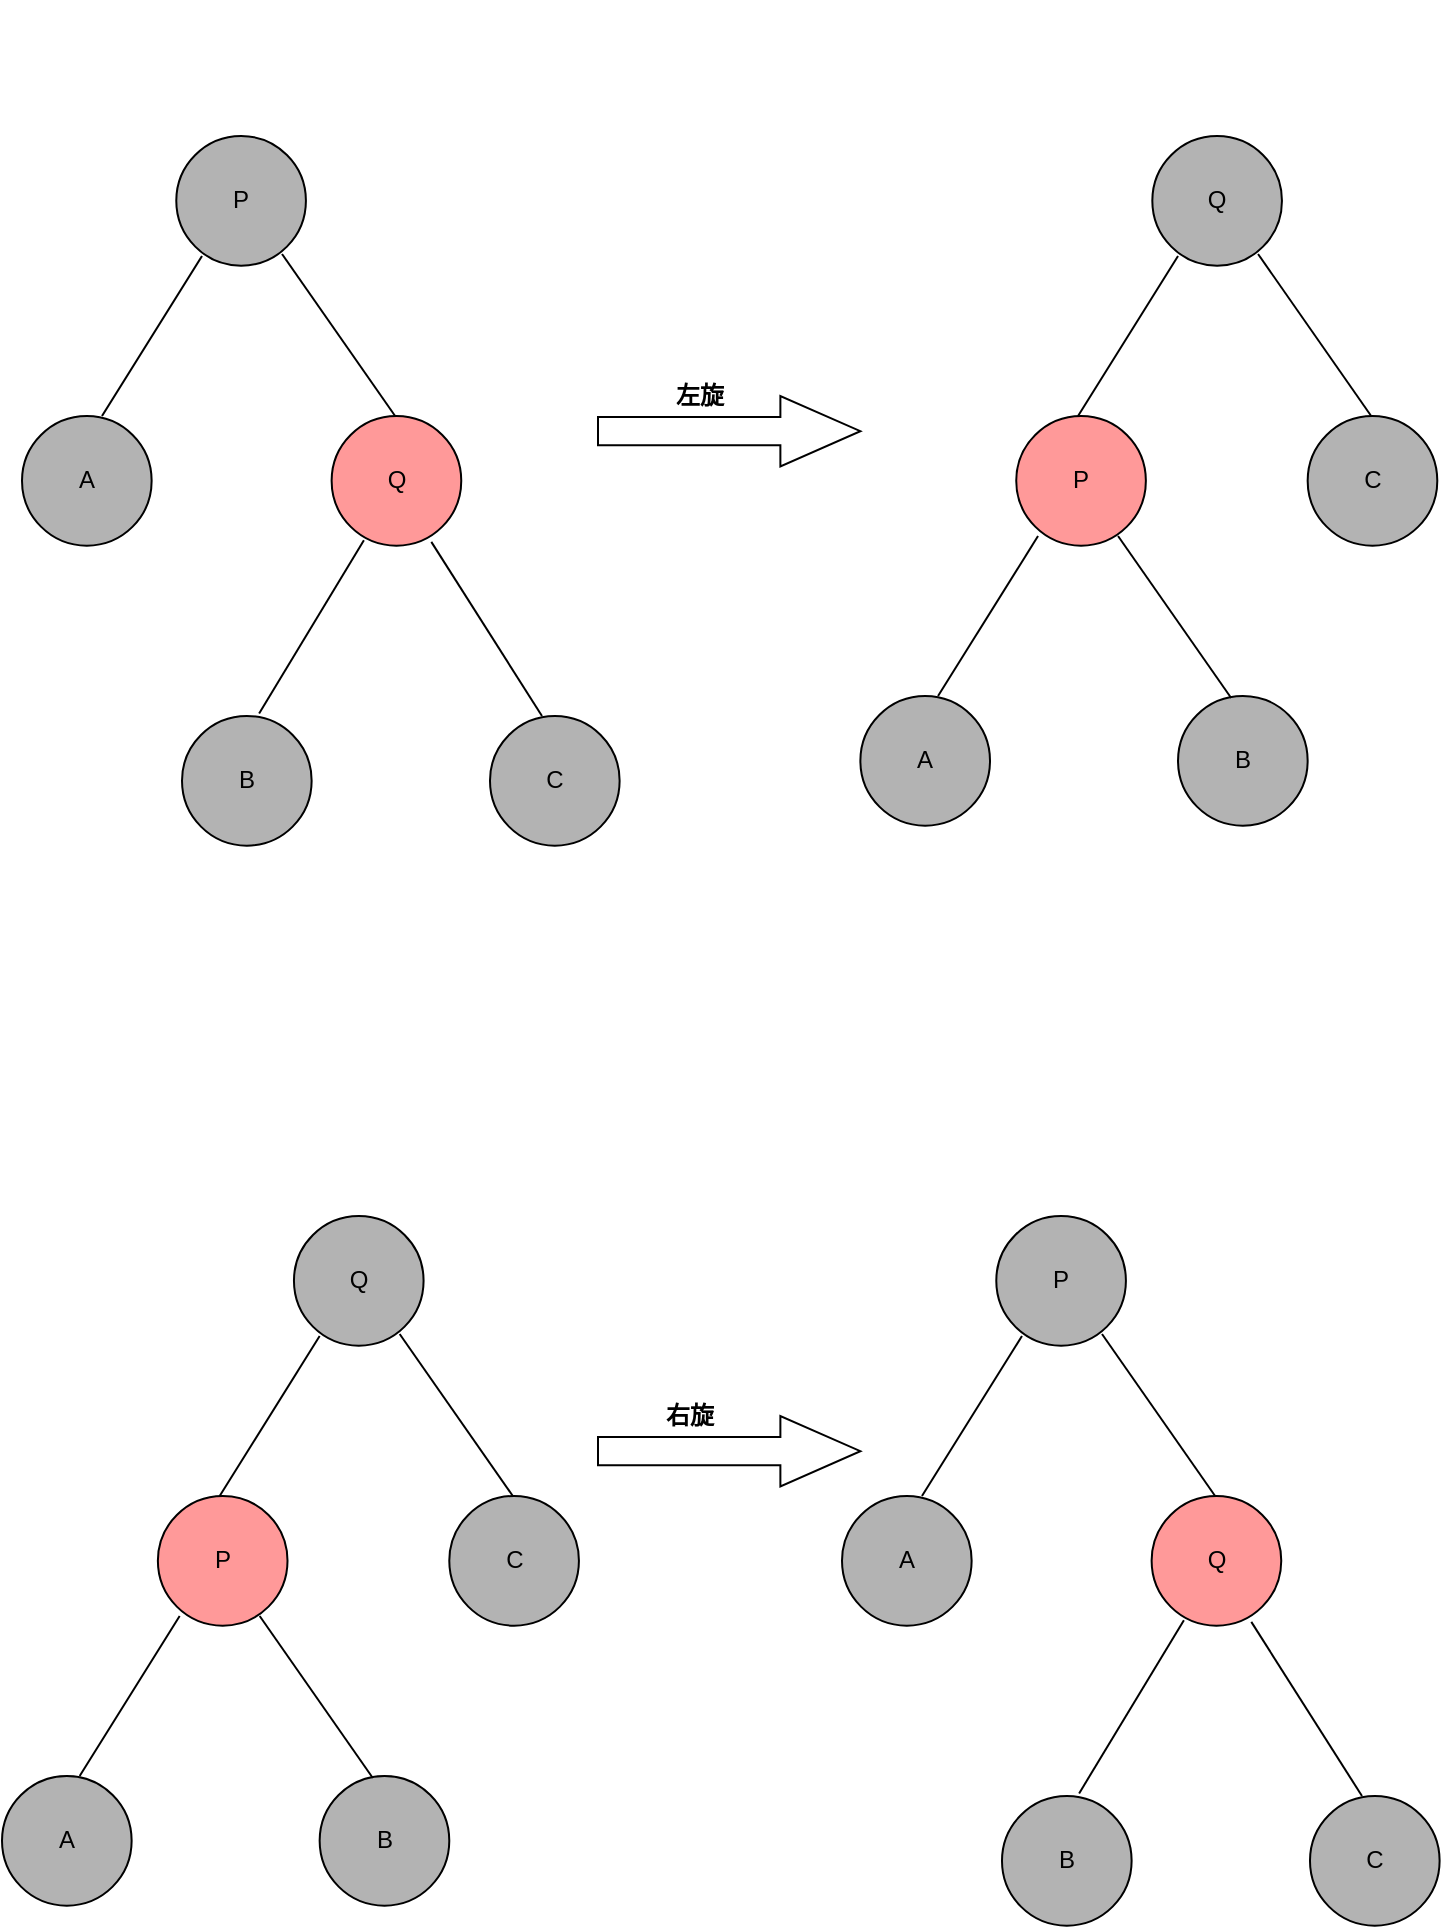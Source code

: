 <mxfile version="28.0.4">
  <diagram name="第 1 页" id="58FmTZklAoRn60iGRRlP">
    <mxGraphModel dx="1025" dy="447" grid="1" gridSize="10" guides="1" tooltips="1" connect="1" arrows="1" fold="1" page="1" pageScale="1" pageWidth="827" pageHeight="1169" math="0" shadow="0">
      <root>
        <mxCell id="0" />
        <mxCell id="1" parent="0" />
        <mxCell id="CFfK10hIsEC7NZSW-2Jd-2" style="edgeStyle=orthogonalEdgeStyle;rounded=0;orthogonalLoop=1;jettySize=auto;html=1;exitX=0.5;exitY=1;exitDx=0;exitDy=0;" edge="1" parent="1">
          <mxGeometry relative="1" as="geometry">
            <mxPoint x="261.67" y="60" as="sourcePoint" />
            <mxPoint x="261.67" y="60" as="targetPoint" />
          </mxGeometry>
        </mxCell>
        <mxCell id="CFfK10hIsEC7NZSW-2Jd-125" style="edgeStyle=orthogonalEdgeStyle;rounded=0;orthogonalLoop=1;jettySize=auto;html=1;exitX=0;exitY=0;exitDx=0;exitDy=0;entryX=0.372;entryY=0.371;entryDx=0;entryDy=0;entryPerimeter=0;" edge="1" parent="1">
          <mxGeometry relative="1" as="geometry">
            <mxPoint x="611.297" y="383.72" as="sourcePoint" />
            <mxPoint x="611.255" y="384.048" as="targetPoint" />
          </mxGeometry>
        </mxCell>
        <mxCell id="CFfK10hIsEC7NZSW-2Jd-135" value="" style="group" vertex="1" connectable="0" parent="1">
          <mxGeometry x="479.186" y="120" width="288.462" height="344.818" as="geometry" />
        </mxCell>
        <mxCell id="CFfK10hIsEC7NZSW-2Jd-128" value="B" style="ellipse;whiteSpace=wrap;html=1;aspect=fixed;fillColor=#B3B3B3;" vertex="1" parent="CFfK10hIsEC7NZSW-2Jd-135">
          <mxGeometry x="158.824" y="280" width="64.818" height="64.818" as="geometry" />
        </mxCell>
        <mxCell id="CFfK10hIsEC7NZSW-2Jd-110" value="A" style="ellipse;whiteSpace=wrap;html=1;aspect=fixed;fillColor=#B3B3B3;" vertex="1" parent="CFfK10hIsEC7NZSW-2Jd-135">
          <mxGeometry y="280" width="64.818" height="64.818" as="geometry" />
        </mxCell>
        <mxCell id="CFfK10hIsEC7NZSW-2Jd-119" value="P" style="ellipse;whiteSpace=wrap;html=1;aspect=fixed;fillColor=#FF9999;" vertex="1" parent="CFfK10hIsEC7NZSW-2Jd-135">
          <mxGeometry x="77.934" y="140" width="64.818" height="64.818" as="geometry" />
        </mxCell>
        <mxCell id="CFfK10hIsEC7NZSW-2Jd-122" value="Q" style="ellipse;whiteSpace=wrap;html=1;aspect=fixed;fillColor=#B3B3B3;" vertex="1" parent="CFfK10hIsEC7NZSW-2Jd-135">
          <mxGeometry x="145.974" width="64.818" height="64.818" as="geometry" />
        </mxCell>
        <mxCell id="CFfK10hIsEC7NZSW-2Jd-131" value="" style="endArrow=none;html=1;rounded=0;" edge="1" parent="CFfK10hIsEC7NZSW-2Jd-135">
          <mxGeometry width="50" height="50" relative="1" as="geometry">
            <mxPoint x="108.834" y="140" as="sourcePoint" />
            <mxPoint x="158.834" y="60" as="targetPoint" />
          </mxGeometry>
        </mxCell>
        <mxCell id="CFfK10hIsEC7NZSW-2Jd-132" value="" style="endArrow=none;html=1;rounded=0;exitX=0.354;exitY=0.018;exitDx=0;exitDy=0;exitPerimeter=0;" edge="1" parent="CFfK10hIsEC7NZSW-2Jd-135">
          <mxGeometry width="50" height="50" relative="1" as="geometry">
            <mxPoint x="255.404" y="140" as="sourcePoint" />
            <mxPoint x="198.834" y="59" as="targetPoint" />
          </mxGeometry>
        </mxCell>
        <mxCell id="CFfK10hIsEC7NZSW-2Jd-133" value="" style="endArrow=none;html=1;rounded=0;" edge="1" parent="CFfK10hIsEC7NZSW-2Jd-135">
          <mxGeometry width="50" height="50" relative="1" as="geometry">
            <mxPoint x="38.834" y="280" as="sourcePoint" />
            <mxPoint x="88.834" y="200" as="targetPoint" />
          </mxGeometry>
        </mxCell>
        <mxCell id="CFfK10hIsEC7NZSW-2Jd-134" value="" style="endArrow=none;html=1;rounded=0;exitX=0.354;exitY=0.018;exitDx=0;exitDy=0;exitPerimeter=0;" edge="1" parent="CFfK10hIsEC7NZSW-2Jd-135">
          <mxGeometry width="50" height="50" relative="1" as="geometry">
            <mxPoint x="185.404" y="281" as="sourcePoint" />
            <mxPoint x="128.834" y="200" as="targetPoint" />
          </mxGeometry>
        </mxCell>
        <mxCell id="CFfK10hIsEC7NZSW-2Jd-106" value="C" style="ellipse;whiteSpace=wrap;html=1;aspect=fixed;fillColor=#B3B3B3;" vertex="1" parent="CFfK10hIsEC7NZSW-2Jd-135">
          <mxGeometry x="223.644" y="140" width="64.818" height="64.818" as="geometry" />
        </mxCell>
        <mxCell id="CFfK10hIsEC7NZSW-2Jd-136" value="" style="group" vertex="1" connectable="0" parent="1">
          <mxGeometry x="60.003" y="120" width="298.811" height="354.818" as="geometry" />
        </mxCell>
        <mxCell id="CFfK10hIsEC7NZSW-2Jd-87" value="" style="endArrow=none;html=1;rounded=0;" edge="1" parent="CFfK10hIsEC7NZSW-2Jd-136">
          <mxGeometry width="50" height="50" relative="1" as="geometry">
            <mxPoint x="39.997" y="140" as="sourcePoint" />
            <mxPoint x="89.997" y="60" as="targetPoint" />
          </mxGeometry>
        </mxCell>
        <mxCell id="CFfK10hIsEC7NZSW-2Jd-92" value="" style="endArrow=none;html=1;rounded=0;entryX=0.249;entryY=0.958;entryDx=0;entryDy=0;entryPerimeter=0;exitX=0.595;exitY=-0.02;exitDx=0;exitDy=0;exitPerimeter=0;" edge="1" parent="CFfK10hIsEC7NZSW-2Jd-136" source="CFfK10hIsEC7NZSW-2Jd-48" target="CFfK10hIsEC7NZSW-2Jd-39">
          <mxGeometry width="50" height="50" relative="1" as="geometry">
            <mxPoint x="119.997" y="284.82" as="sourcePoint" />
            <mxPoint x="169.997" y="204.82" as="targetPoint" />
          </mxGeometry>
        </mxCell>
        <mxCell id="CFfK10hIsEC7NZSW-2Jd-93" value="" style="endArrow=none;html=1;rounded=0;exitX=0.401;exitY=0;exitDx=0;exitDy=0;exitPerimeter=0;entryX=0.769;entryY=0.971;entryDx=0;entryDy=0;entryPerimeter=0;" edge="1" parent="CFfK10hIsEC7NZSW-2Jd-136" source="CFfK10hIsEC7NZSW-2Jd-51" target="CFfK10hIsEC7NZSW-2Jd-39">
          <mxGeometry width="50" height="50" relative="1" as="geometry">
            <mxPoint x="261.567" y="285.82" as="sourcePoint" />
            <mxPoint x="204.997" y="204.82" as="targetPoint" />
          </mxGeometry>
        </mxCell>
        <mxCell id="CFfK10hIsEC7NZSW-2Jd-100" value="" style="endArrow=none;html=1;rounded=0;exitX=0.354;exitY=0.018;exitDx=0;exitDy=0;exitPerimeter=0;" edge="1" parent="CFfK10hIsEC7NZSW-2Jd-136">
          <mxGeometry width="50" height="50" relative="1" as="geometry">
            <mxPoint x="186.567" y="140" as="sourcePoint" />
            <mxPoint x="129.997" y="59" as="targetPoint" />
          </mxGeometry>
        </mxCell>
        <mxCell id="CFfK10hIsEC7NZSW-2Jd-33" value="P" style="ellipse;whiteSpace=wrap;html=1;aspect=fixed;fillColor=#B3B3B3;" vertex="1" parent="CFfK10hIsEC7NZSW-2Jd-136">
          <mxGeometry x="77.14" width="64.818" height="64.818" as="geometry" />
        </mxCell>
        <mxCell id="CFfK10hIsEC7NZSW-2Jd-36" value="A" style="ellipse;whiteSpace=wrap;html=1;aspect=fixed;fillColor=#B3B3B3;" vertex="1" parent="CFfK10hIsEC7NZSW-2Jd-136">
          <mxGeometry y="140" width="64.818" height="64.818" as="geometry" />
        </mxCell>
        <mxCell id="CFfK10hIsEC7NZSW-2Jd-96" value="" style="group" vertex="1" connectable="0" parent="CFfK10hIsEC7NZSW-2Jd-136">
          <mxGeometry x="154.81" y="140" width="64.818" height="64.818" as="geometry" />
        </mxCell>
        <mxCell id="CFfK10hIsEC7NZSW-2Jd-39" value="Q" style="ellipse;whiteSpace=wrap;html=1;aspect=fixed;fillColor=#FF9999;" vertex="1" parent="CFfK10hIsEC7NZSW-2Jd-96">
          <mxGeometry width="64.818" height="64.818" as="geometry" />
        </mxCell>
        <mxCell id="CFfK10hIsEC7NZSW-2Jd-97" value="" style="group" vertex="1" connectable="0" parent="CFfK10hIsEC7NZSW-2Jd-136">
          <mxGeometry x="79.996" y="290" width="64.818" height="64.818" as="geometry" />
        </mxCell>
        <mxCell id="CFfK10hIsEC7NZSW-2Jd-48" value="B" style="ellipse;whiteSpace=wrap;html=1;aspect=fixed;fillColor=#B3B3B3;" vertex="1" parent="CFfK10hIsEC7NZSW-2Jd-97">
          <mxGeometry width="64.818" height="64.818" as="geometry" />
        </mxCell>
        <mxCell id="CFfK10hIsEC7NZSW-2Jd-98" value="" style="group" vertex="1" connectable="0" parent="CFfK10hIsEC7NZSW-2Jd-136">
          <mxGeometry x="233.993" y="290" width="64.818" height="64.818" as="geometry" />
        </mxCell>
        <mxCell id="CFfK10hIsEC7NZSW-2Jd-51" value="C" style="ellipse;whiteSpace=wrap;html=1;aspect=fixed;fillColor=#B3B3B3;" vertex="1" parent="CFfK10hIsEC7NZSW-2Jd-98">
          <mxGeometry width="64.818" height="64.818" as="geometry" />
        </mxCell>
        <mxCell id="CFfK10hIsEC7NZSW-2Jd-137" value="&lt;b&gt;左旋&lt;/b&gt;" style="text;strokeColor=none;align=center;fillColor=none;html=1;verticalAlign=middle;whiteSpace=wrap;rounded=0;" vertex="1" parent="1">
          <mxGeometry x="379" y="240" width="40" height="20" as="geometry" />
        </mxCell>
        <mxCell id="CFfK10hIsEC7NZSW-2Jd-138" value="" style="group" vertex="1" connectable="0" parent="1">
          <mxGeometry x="50" y="660" width="288.462" height="344.818" as="geometry" />
        </mxCell>
        <mxCell id="CFfK10hIsEC7NZSW-2Jd-139" value="B" style="ellipse;whiteSpace=wrap;html=1;aspect=fixed;fillColor=#B3B3B3;" vertex="1" parent="CFfK10hIsEC7NZSW-2Jd-138">
          <mxGeometry x="158.824" y="280" width="64.818" height="64.818" as="geometry" />
        </mxCell>
        <mxCell id="CFfK10hIsEC7NZSW-2Jd-140" value="A" style="ellipse;whiteSpace=wrap;html=1;aspect=fixed;fillColor=#B3B3B3;" vertex="1" parent="CFfK10hIsEC7NZSW-2Jd-138">
          <mxGeometry y="280" width="64.818" height="64.818" as="geometry" />
        </mxCell>
        <mxCell id="CFfK10hIsEC7NZSW-2Jd-141" value="P" style="ellipse;whiteSpace=wrap;html=1;aspect=fixed;fillColor=#FF9999;" vertex="1" parent="CFfK10hIsEC7NZSW-2Jd-138">
          <mxGeometry x="77.934" y="140" width="64.818" height="64.818" as="geometry" />
        </mxCell>
        <mxCell id="CFfK10hIsEC7NZSW-2Jd-142" value="Q" style="ellipse;whiteSpace=wrap;html=1;aspect=fixed;fillColor=#B3B3B3;" vertex="1" parent="CFfK10hIsEC7NZSW-2Jd-138">
          <mxGeometry x="145.974" width="64.818" height="64.818" as="geometry" />
        </mxCell>
        <mxCell id="CFfK10hIsEC7NZSW-2Jd-143" value="" style="endArrow=none;html=1;rounded=0;" edge="1" parent="CFfK10hIsEC7NZSW-2Jd-138">
          <mxGeometry width="50" height="50" relative="1" as="geometry">
            <mxPoint x="108.834" y="140" as="sourcePoint" />
            <mxPoint x="158.834" y="60" as="targetPoint" />
          </mxGeometry>
        </mxCell>
        <mxCell id="CFfK10hIsEC7NZSW-2Jd-144" value="" style="endArrow=none;html=1;rounded=0;exitX=0.354;exitY=0.018;exitDx=0;exitDy=0;exitPerimeter=0;" edge="1" parent="CFfK10hIsEC7NZSW-2Jd-138">
          <mxGeometry width="50" height="50" relative="1" as="geometry">
            <mxPoint x="255.404" y="140" as="sourcePoint" />
            <mxPoint x="198.834" y="59" as="targetPoint" />
          </mxGeometry>
        </mxCell>
        <mxCell id="CFfK10hIsEC7NZSW-2Jd-145" value="" style="endArrow=none;html=1;rounded=0;" edge="1" parent="CFfK10hIsEC7NZSW-2Jd-138">
          <mxGeometry width="50" height="50" relative="1" as="geometry">
            <mxPoint x="38.834" y="280" as="sourcePoint" />
            <mxPoint x="88.834" y="200" as="targetPoint" />
          </mxGeometry>
        </mxCell>
        <mxCell id="CFfK10hIsEC7NZSW-2Jd-146" value="" style="endArrow=none;html=1;rounded=0;exitX=0.354;exitY=0.018;exitDx=0;exitDy=0;exitPerimeter=0;" edge="1" parent="CFfK10hIsEC7NZSW-2Jd-138">
          <mxGeometry width="50" height="50" relative="1" as="geometry">
            <mxPoint x="185.404" y="281" as="sourcePoint" />
            <mxPoint x="128.834" y="200" as="targetPoint" />
          </mxGeometry>
        </mxCell>
        <mxCell id="CFfK10hIsEC7NZSW-2Jd-147" value="C" style="ellipse;whiteSpace=wrap;html=1;aspect=fixed;fillColor=#B3B3B3;" vertex="1" parent="CFfK10hIsEC7NZSW-2Jd-138">
          <mxGeometry x="223.644" y="140" width="64.818" height="64.818" as="geometry" />
        </mxCell>
        <mxCell id="CFfK10hIsEC7NZSW-2Jd-148" value="" style="group" vertex="1" connectable="0" parent="1">
          <mxGeometry x="470" y="660" width="298.811" height="354.818" as="geometry" />
        </mxCell>
        <mxCell id="CFfK10hIsEC7NZSW-2Jd-149" value="" style="endArrow=none;html=1;rounded=0;" edge="1" parent="CFfK10hIsEC7NZSW-2Jd-148">
          <mxGeometry width="50" height="50" relative="1" as="geometry">
            <mxPoint x="39.997" y="140" as="sourcePoint" />
            <mxPoint x="89.997" y="60" as="targetPoint" />
          </mxGeometry>
        </mxCell>
        <mxCell id="CFfK10hIsEC7NZSW-2Jd-150" value="" style="endArrow=none;html=1;rounded=0;entryX=0.249;entryY=0.958;entryDx=0;entryDy=0;entryPerimeter=0;exitX=0.595;exitY=-0.02;exitDx=0;exitDy=0;exitPerimeter=0;" edge="1" parent="CFfK10hIsEC7NZSW-2Jd-148" source="CFfK10hIsEC7NZSW-2Jd-158" target="CFfK10hIsEC7NZSW-2Jd-156">
          <mxGeometry width="50" height="50" relative="1" as="geometry">
            <mxPoint x="119.997" y="284.82" as="sourcePoint" />
            <mxPoint x="169.997" y="204.82" as="targetPoint" />
          </mxGeometry>
        </mxCell>
        <mxCell id="CFfK10hIsEC7NZSW-2Jd-151" value="" style="endArrow=none;html=1;rounded=0;exitX=0.401;exitY=0;exitDx=0;exitDy=0;exitPerimeter=0;entryX=0.769;entryY=0.971;entryDx=0;entryDy=0;entryPerimeter=0;" edge="1" parent="CFfK10hIsEC7NZSW-2Jd-148" source="CFfK10hIsEC7NZSW-2Jd-160" target="CFfK10hIsEC7NZSW-2Jd-156">
          <mxGeometry width="50" height="50" relative="1" as="geometry">
            <mxPoint x="261.567" y="285.82" as="sourcePoint" />
            <mxPoint x="204.997" y="204.82" as="targetPoint" />
          </mxGeometry>
        </mxCell>
        <mxCell id="CFfK10hIsEC7NZSW-2Jd-152" value="" style="endArrow=none;html=1;rounded=0;exitX=0.354;exitY=0.018;exitDx=0;exitDy=0;exitPerimeter=0;" edge="1" parent="CFfK10hIsEC7NZSW-2Jd-148">
          <mxGeometry width="50" height="50" relative="1" as="geometry">
            <mxPoint x="186.567" y="140" as="sourcePoint" />
            <mxPoint x="129.997" y="59" as="targetPoint" />
          </mxGeometry>
        </mxCell>
        <mxCell id="CFfK10hIsEC7NZSW-2Jd-153" value="P" style="ellipse;whiteSpace=wrap;html=1;aspect=fixed;fillColor=#B3B3B3;" vertex="1" parent="CFfK10hIsEC7NZSW-2Jd-148">
          <mxGeometry x="77.14" width="64.818" height="64.818" as="geometry" />
        </mxCell>
        <mxCell id="CFfK10hIsEC7NZSW-2Jd-154" value="A" style="ellipse;whiteSpace=wrap;html=1;aspect=fixed;fillColor=#B3B3B3;" vertex="1" parent="CFfK10hIsEC7NZSW-2Jd-148">
          <mxGeometry y="140" width="64.818" height="64.818" as="geometry" />
        </mxCell>
        <mxCell id="CFfK10hIsEC7NZSW-2Jd-155" value="" style="group" vertex="1" connectable="0" parent="CFfK10hIsEC7NZSW-2Jd-148">
          <mxGeometry x="154.81" y="140" width="64.818" height="64.818" as="geometry" />
        </mxCell>
        <mxCell id="CFfK10hIsEC7NZSW-2Jd-156" value="Q" style="ellipse;whiteSpace=wrap;html=1;aspect=fixed;fillColor=#FF9999;" vertex="1" parent="CFfK10hIsEC7NZSW-2Jd-155">
          <mxGeometry width="64.818" height="64.818" as="geometry" />
        </mxCell>
        <mxCell id="CFfK10hIsEC7NZSW-2Jd-157" value="" style="group" vertex="1" connectable="0" parent="CFfK10hIsEC7NZSW-2Jd-148">
          <mxGeometry x="79.996" y="290" width="64.818" height="64.818" as="geometry" />
        </mxCell>
        <mxCell id="CFfK10hIsEC7NZSW-2Jd-158" value="B" style="ellipse;whiteSpace=wrap;html=1;aspect=fixed;fillColor=#B3B3B3;" vertex="1" parent="CFfK10hIsEC7NZSW-2Jd-157">
          <mxGeometry width="64.818" height="64.818" as="geometry" />
        </mxCell>
        <mxCell id="CFfK10hIsEC7NZSW-2Jd-159" value="" style="group" vertex="1" connectable="0" parent="CFfK10hIsEC7NZSW-2Jd-148">
          <mxGeometry x="233.993" y="290" width="64.818" height="64.818" as="geometry" />
        </mxCell>
        <mxCell id="CFfK10hIsEC7NZSW-2Jd-160" value="C" style="ellipse;whiteSpace=wrap;html=1;aspect=fixed;fillColor=#B3B3B3;" vertex="1" parent="CFfK10hIsEC7NZSW-2Jd-159">
          <mxGeometry width="64.818" height="64.818" as="geometry" />
        </mxCell>
        <mxCell id="CFfK10hIsEC7NZSW-2Jd-161" value="&lt;b&gt;右旋&lt;/b&gt;" style="text;strokeColor=none;align=center;fillColor=none;html=1;verticalAlign=middle;whiteSpace=wrap;rounded=0;" vertex="1" parent="1">
          <mxGeometry x="379" y="750" width="30" height="20" as="geometry" />
        </mxCell>
        <mxCell id="CFfK10hIsEC7NZSW-2Jd-162" value="" style="html=1;shadow=0;dashed=0;align=center;verticalAlign=middle;shape=mxgraph.arrows2.arrow;dy=0.6;dx=40;notch=0;" vertex="1" parent="1">
          <mxGeometry x="348.0" y="250" width="131.19" height="35.18" as="geometry" />
        </mxCell>
        <mxCell id="CFfK10hIsEC7NZSW-2Jd-163" value="" style="html=1;shadow=0;dashed=0;align=center;verticalAlign=middle;shape=mxgraph.arrows2.arrow;dy=0.6;dx=40;notch=0;" vertex="1" parent="1">
          <mxGeometry x="348" y="760" width="131.19" height="35.18" as="geometry" />
        </mxCell>
      </root>
    </mxGraphModel>
  </diagram>
</mxfile>
